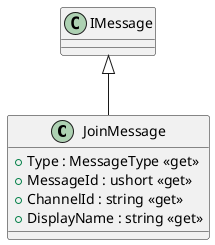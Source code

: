 @startuml
class JoinMessage {
    + Type : MessageType <<get>>
    + MessageId : ushort <<get>>
    + ChannelId : string <<get>>
    + DisplayName : string <<get>>
}
IMessage <|-- JoinMessage
@enduml
